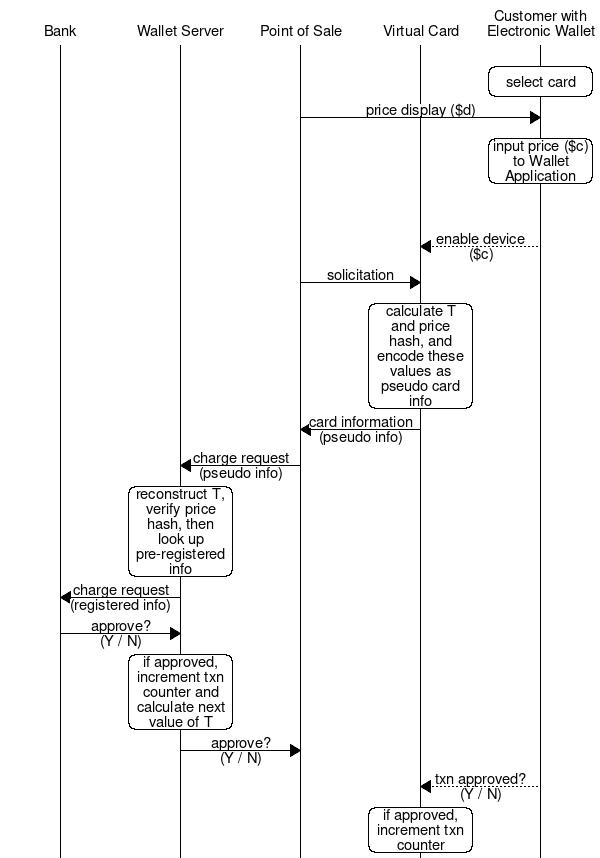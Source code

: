 # Electrnoic Wallet
msc {
 arcgradient = 0;


 a [label="Bank"],b [label="Wallet Server"], c [label="Point of Sale"],d [label="Virtual Card"],e [label="Customer with\nElectronic Wallet"];


 |||;
 e rbox e [label="select card"];
 c=>e [label="price display ($d)"];
 e rbox e [label="input price ($c) to Wallet Application"];
 |||;
 |||;
 e>>d [label="enable device\n($c)"];
 c=>d [label="solicitation"];
 d rbox d [label="calculate T and price hash, and encode these values as pseudo card info"];
 d=>c [label="card information\n(pseudo info)"];
 c=>b [label="charge request\n(pseudo info)"];
 b rbox b [label="reconstruct T, verify price hash, then look up pre-registered info"];
 b=>a [label="charge request\n(registered info)"];
 a=>b [label="approve?\n(Y / N)"];
 b rbox b [label="if approved, increment txn counter and calculate next value of T"];
 b=>c [label="approve?\n(Y / N)"];
 e >> d [label="txn approved?\n(Y / N)"];
 d rbox d [label="if approved, increment txn counter"];
}
